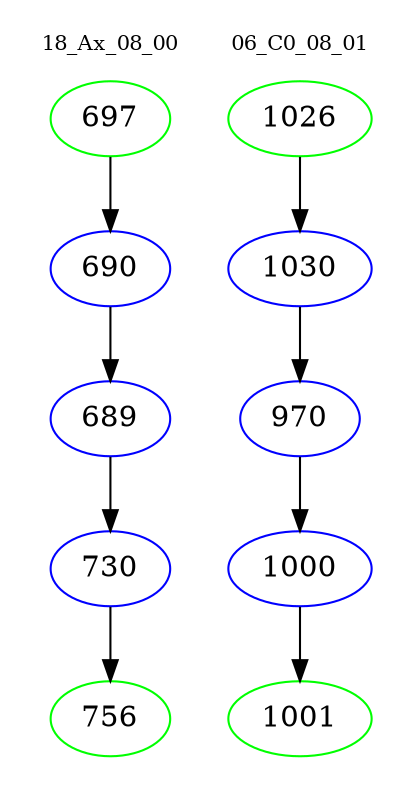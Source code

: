 digraph{
subgraph cluster_0 {
color = white
label = "18_Ax_08_00";
fontsize=10;
T0_697 [label="697", color="green"]
T0_697 -> T0_690 [color="black"]
T0_690 [label="690", color="blue"]
T0_690 -> T0_689 [color="black"]
T0_689 [label="689", color="blue"]
T0_689 -> T0_730 [color="black"]
T0_730 [label="730", color="blue"]
T0_730 -> T0_756 [color="black"]
T0_756 [label="756", color="green"]
}
subgraph cluster_1 {
color = white
label = "06_C0_08_01";
fontsize=10;
T1_1026 [label="1026", color="green"]
T1_1026 -> T1_1030 [color="black"]
T1_1030 [label="1030", color="blue"]
T1_1030 -> T1_970 [color="black"]
T1_970 [label="970", color="blue"]
T1_970 -> T1_1000 [color="black"]
T1_1000 [label="1000", color="blue"]
T1_1000 -> T1_1001 [color="black"]
T1_1001 [label="1001", color="green"]
}
}
